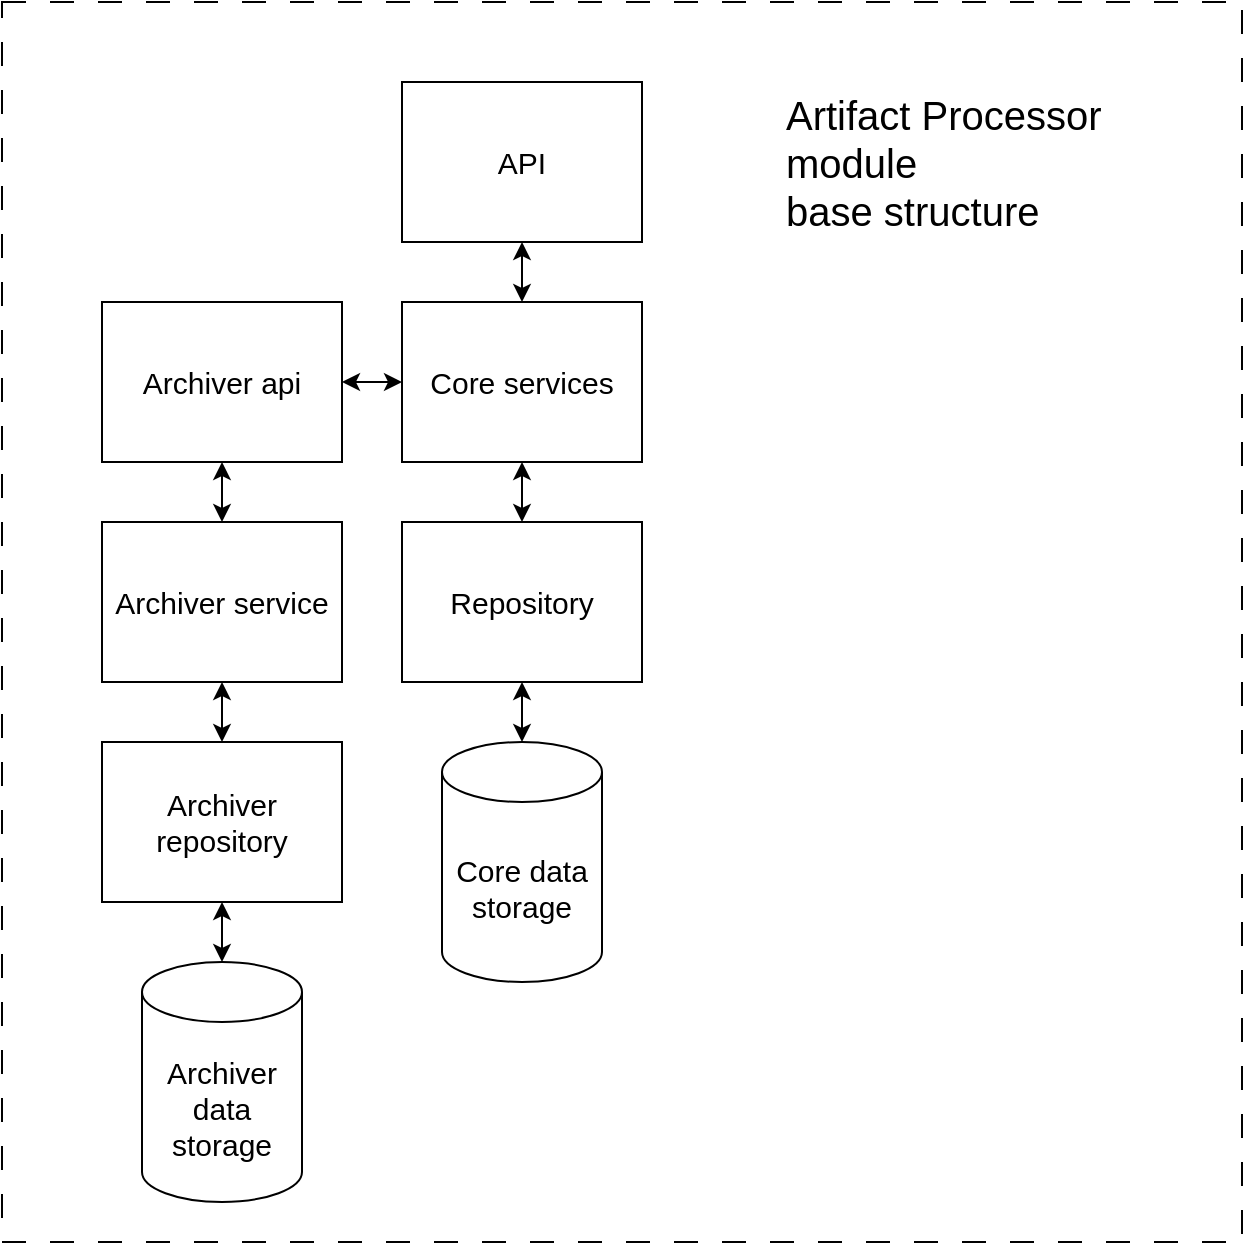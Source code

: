 <mxfile version="24.6.4" type="device">
  <diagram name="Страница — 1" id="i6Z3vcPOwIsLdpQ_hNey">
    <mxGraphModel dx="2074" dy="1144" grid="1" gridSize="10" guides="1" tooltips="1" connect="1" arrows="1" fold="1" page="1" pageScale="1" pageWidth="1169" pageHeight="827" math="0" shadow="0">
      <root>
        <mxCell id="0" />
        <mxCell id="1" parent="0" />
        <mxCell id="KYN2oqyWsLOFRDnOUmyA-17" value="" style="whiteSpace=wrap;html=1;aspect=fixed;dashed=1;dashPattern=12 12;" vertex="1" parent="1">
          <mxGeometry x="40" y="40" width="620" height="620" as="geometry" />
        </mxCell>
        <mxCell id="KYN2oqyWsLOFRDnOUmyA-1" value="&lt;font style=&quot;font-size: 15px;&quot;&gt;API&lt;/font&gt;" style="rounded=0;whiteSpace=wrap;html=1;" vertex="1" parent="1">
          <mxGeometry x="240" y="80" width="120" height="80" as="geometry" />
        </mxCell>
        <mxCell id="KYN2oqyWsLOFRDnOUmyA-3" value="&lt;font style=&quot;font-size: 15px;&quot;&gt;Core services&lt;/font&gt;" style="rounded=0;whiteSpace=wrap;html=1;" vertex="1" parent="1">
          <mxGeometry x="240" y="190" width="120" height="80" as="geometry" />
        </mxCell>
        <mxCell id="KYN2oqyWsLOFRDnOUmyA-4" value="&lt;font style=&quot;font-size: 15px;&quot;&gt;Archiver api&lt;/font&gt;" style="rounded=0;whiteSpace=wrap;html=1;" vertex="1" parent="1">
          <mxGeometry x="90" y="190" width="120" height="80" as="geometry" />
        </mxCell>
        <mxCell id="KYN2oqyWsLOFRDnOUmyA-5" value="&lt;font style=&quot;font-size: 15px;&quot;&gt;Repository&lt;/font&gt;" style="rounded=0;whiteSpace=wrap;html=1;" vertex="1" parent="1">
          <mxGeometry x="240" y="300" width="120" height="80" as="geometry" />
        </mxCell>
        <mxCell id="KYN2oqyWsLOFRDnOUmyA-6" value="&lt;font style=&quot;font-size: 15px;&quot;&gt;Core data storage&lt;/font&gt;" style="shape=cylinder3;whiteSpace=wrap;html=1;boundedLbl=1;backgroundOutline=1;size=15;" vertex="1" parent="1">
          <mxGeometry x="260" y="410" width="80" height="120" as="geometry" />
        </mxCell>
        <mxCell id="KYN2oqyWsLOFRDnOUmyA-7" value="" style="endArrow=classic;startArrow=classic;html=1;rounded=0;entryX=0.5;entryY=1;entryDx=0;entryDy=0;exitX=0.5;exitY=0;exitDx=0;exitDy=0;" edge="1" parent="1" source="KYN2oqyWsLOFRDnOUmyA-3" target="KYN2oqyWsLOFRDnOUmyA-1">
          <mxGeometry width="50" height="50" relative="1" as="geometry">
            <mxPoint x="560" y="500" as="sourcePoint" />
            <mxPoint x="610" y="450" as="targetPoint" />
          </mxGeometry>
        </mxCell>
        <mxCell id="KYN2oqyWsLOFRDnOUmyA-8" value="" style="endArrow=classic;startArrow=classic;html=1;rounded=0;entryX=1;entryY=0.5;entryDx=0;entryDy=0;exitX=0;exitY=0.5;exitDx=0;exitDy=0;" edge="1" parent="1" source="KYN2oqyWsLOFRDnOUmyA-3" target="KYN2oqyWsLOFRDnOUmyA-4">
          <mxGeometry width="50" height="50" relative="1" as="geometry">
            <mxPoint x="310" y="200" as="sourcePoint" />
            <mxPoint x="310" y="170" as="targetPoint" />
          </mxGeometry>
        </mxCell>
        <mxCell id="KYN2oqyWsLOFRDnOUmyA-9" value="" style="endArrow=classic;startArrow=classic;html=1;rounded=0;entryX=0.5;entryY=1;entryDx=0;entryDy=0;exitX=0.5;exitY=0;exitDx=0;exitDy=0;" edge="1" parent="1" source="KYN2oqyWsLOFRDnOUmyA-5" target="KYN2oqyWsLOFRDnOUmyA-3">
          <mxGeometry width="50" height="50" relative="1" as="geometry">
            <mxPoint x="320" y="210" as="sourcePoint" />
            <mxPoint x="320" y="180" as="targetPoint" />
          </mxGeometry>
        </mxCell>
        <mxCell id="KYN2oqyWsLOFRDnOUmyA-10" value="" style="endArrow=classic;startArrow=classic;html=1;rounded=0;entryX=0.5;entryY=1;entryDx=0;entryDy=0;exitX=0.5;exitY=0;exitDx=0;exitDy=0;exitPerimeter=0;" edge="1" parent="1" source="KYN2oqyWsLOFRDnOUmyA-6" target="KYN2oqyWsLOFRDnOUmyA-5">
          <mxGeometry width="50" height="50" relative="1" as="geometry">
            <mxPoint x="330" y="220" as="sourcePoint" />
            <mxPoint x="330" y="190" as="targetPoint" />
          </mxGeometry>
        </mxCell>
        <mxCell id="KYN2oqyWsLOFRDnOUmyA-11" value="&lt;font style=&quot;font-size: 15px;&quot;&gt;Archiver service&lt;/font&gt;" style="rounded=0;whiteSpace=wrap;html=1;" vertex="1" parent="1">
          <mxGeometry x="90" y="300" width="120" height="80" as="geometry" />
        </mxCell>
        <mxCell id="KYN2oqyWsLOFRDnOUmyA-12" value="&lt;font style=&quot;font-size: 15px; font-weight: normal;&quot;&gt;Archiver repository&lt;/font&gt;" style="rounded=0;whiteSpace=wrap;html=1;fontStyle=1" vertex="1" parent="1">
          <mxGeometry x="90" y="410" width="120" height="80" as="geometry" />
        </mxCell>
        <mxCell id="KYN2oqyWsLOFRDnOUmyA-13" value="&lt;font style=&quot;font-size: 15px;&quot;&gt;Archiver data storage&lt;/font&gt;" style="shape=cylinder3;whiteSpace=wrap;html=1;boundedLbl=1;backgroundOutline=1;size=15;" vertex="1" parent="1">
          <mxGeometry x="110" y="520" width="80" height="120" as="geometry" />
        </mxCell>
        <mxCell id="KYN2oqyWsLOFRDnOUmyA-14" value="" style="endArrow=classic;startArrow=classic;html=1;rounded=0;entryX=0.5;entryY=1;entryDx=0;entryDy=0;exitX=0.5;exitY=0;exitDx=0;exitDy=0;" edge="1" parent="1" source="KYN2oqyWsLOFRDnOUmyA-11" target="KYN2oqyWsLOFRDnOUmyA-4">
          <mxGeometry width="50" height="50" relative="1" as="geometry">
            <mxPoint x="310" y="420" as="sourcePoint" />
            <mxPoint x="310" y="390" as="targetPoint" />
          </mxGeometry>
        </mxCell>
        <mxCell id="KYN2oqyWsLOFRDnOUmyA-15" value="" style="endArrow=classic;startArrow=classic;html=1;rounded=0;entryX=0.5;entryY=1;entryDx=0;entryDy=0;" edge="1" parent="1" source="KYN2oqyWsLOFRDnOUmyA-12" target="KYN2oqyWsLOFRDnOUmyA-11">
          <mxGeometry width="50" height="50" relative="1" as="geometry">
            <mxPoint x="320" y="430" as="sourcePoint" />
            <mxPoint x="320" y="400" as="targetPoint" />
          </mxGeometry>
        </mxCell>
        <mxCell id="KYN2oqyWsLOFRDnOUmyA-16" value="" style="endArrow=classic;startArrow=classic;html=1;rounded=0;entryX=0.5;entryY=1;entryDx=0;entryDy=0;exitX=0.5;exitY=0;exitDx=0;exitDy=0;exitPerimeter=0;" edge="1" parent="1" source="KYN2oqyWsLOFRDnOUmyA-13" target="KYN2oqyWsLOFRDnOUmyA-12">
          <mxGeometry width="50" height="50" relative="1" as="geometry">
            <mxPoint x="330" y="440" as="sourcePoint" />
            <mxPoint x="330" y="410" as="targetPoint" />
          </mxGeometry>
        </mxCell>
        <mxCell id="KYN2oqyWsLOFRDnOUmyA-18" value="&lt;span style=&quot;font-size: 20px;&quot;&gt;Artifact Processor module&lt;/span&gt;&lt;div&gt;&lt;span style=&quot;font-size: 20px;&quot;&gt;base structure&lt;/span&gt;&lt;/div&gt;" style="text;html=1;align=left;verticalAlign=middle;whiteSpace=wrap;rounded=0;" vertex="1" parent="1">
          <mxGeometry x="430" y="90" width="220" height="60" as="geometry" />
        </mxCell>
      </root>
    </mxGraphModel>
  </diagram>
</mxfile>
